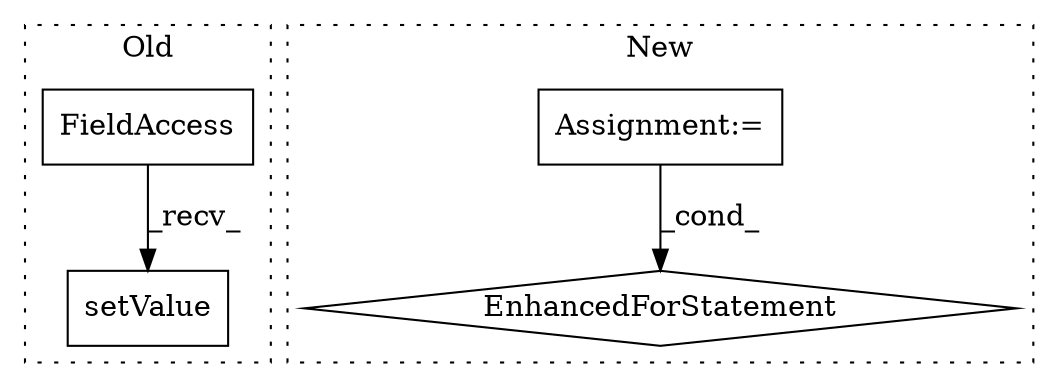 digraph G {
subgraph cluster0 {
1 [label="setValue" a="32" s="2776,2801" l="9,1" shape="box"];
3 [label="FieldAccess" a="22" s="2760" l="15" shape="box"];
label = "Old";
style="dotted";
}
subgraph cluster1 {
2 [label="EnhancedForStatement" a="70" s="6284,6366" l="57,2" shape="diamond"];
4 [label="Assignment:=" a="7" s="6284,6366" l="57,2" shape="box"];
label = "New";
style="dotted";
}
3 -> 1 [label="_recv_"];
4 -> 2 [label="_cond_"];
}